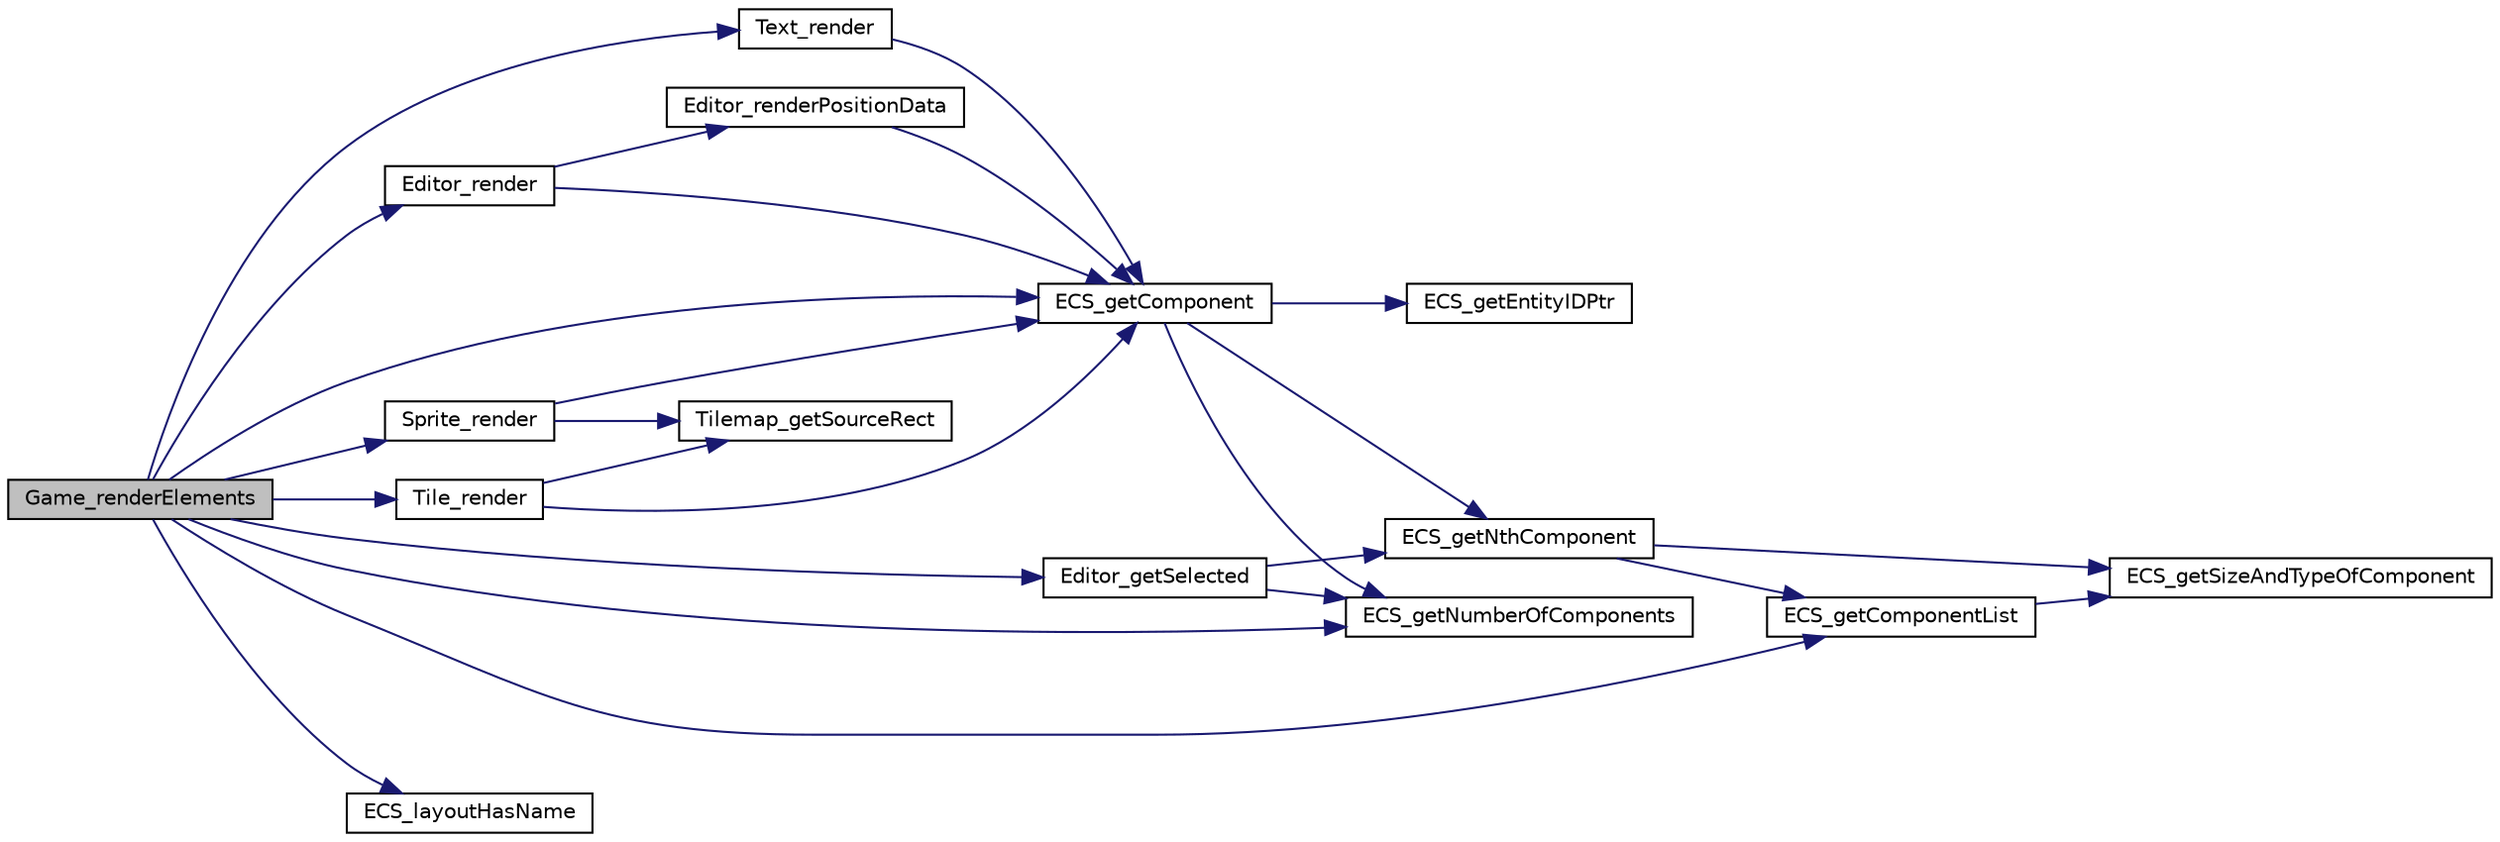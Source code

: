 digraph "Game_renderElements"
{
 // LATEX_PDF_SIZE
  edge [fontname="Helvetica",fontsize="10",labelfontname="Helvetica",labelfontsize="10"];
  node [fontname="Helvetica",fontsize="10",shape=record];
  rankdir="LR";
  Node1 [label="Game_renderElements",height=0.2,width=0.4,color="black", fillcolor="grey75", style="filled", fontcolor="black",tooltip=" "];
  Node1 -> Node2 [color="midnightblue",fontsize="10",style="solid",fontname="Helvetica"];
  Node2 [label="ECS_getComponent",height=0.2,width=0.4,color="black", fillcolor="white", style="filled",URL="$_e_c_s_8c.html#aed416a426c4e471a5203374cf03ea86f",tooltip=" "];
  Node2 -> Node3 [color="midnightblue",fontsize="10",style="solid",fontname="Helvetica"];
  Node3 [label="ECS_getEntityIDPtr",height=0.2,width=0.4,color="black", fillcolor="white", style="filled",URL="$_e_c_s_8c.html#aca802be6fd112425bb560ef0272c99d8",tooltip=" "];
  Node2 -> Node4 [color="midnightblue",fontsize="10",style="solid",fontname="Helvetica"];
  Node4 [label="ECS_getNthComponent",height=0.2,width=0.4,color="black", fillcolor="white", style="filled",URL="$_e_c_s_8c.html#a502db47e783a46764a323c04c4a4f42c",tooltip=" "];
  Node4 -> Node5 [color="midnightblue",fontsize="10",style="solid",fontname="Helvetica"];
  Node5 [label="ECS_getComponentList",height=0.2,width=0.4,color="black", fillcolor="white", style="filled",URL="$_e_c_s_8c.html#a7d1878011294407e746f9c5300cde210",tooltip=" "];
  Node5 -> Node6 [color="midnightblue",fontsize="10",style="solid",fontname="Helvetica"];
  Node6 [label="ECS_getSizeAndTypeOfComponent",height=0.2,width=0.4,color="black", fillcolor="white", style="filled",URL="$_e_c_s_8c.html#abbd0af0b96da7d9033e545d9204fd371",tooltip=" "];
  Node4 -> Node6 [color="midnightblue",fontsize="10",style="solid",fontname="Helvetica"];
  Node2 -> Node7 [color="midnightblue",fontsize="10",style="solid",fontname="Helvetica"];
  Node7 [label="ECS_getNumberOfComponents",height=0.2,width=0.4,color="black", fillcolor="white", style="filled",URL="$_e_c_s_8c.html#a631bfc25a33ae6773eb9173dc568b138",tooltip=" "];
  Node1 -> Node5 [color="midnightblue",fontsize="10",style="solid",fontname="Helvetica"];
  Node1 -> Node7 [color="midnightblue",fontsize="10",style="solid",fontname="Helvetica"];
  Node1 -> Node8 [color="midnightblue",fontsize="10",style="solid",fontname="Helvetica"];
  Node8 [label="ECS_layoutHasName",height=0.2,width=0.4,color="black", fillcolor="white", style="filled",URL="$_e_c_s_8c.html#aa0d4c1f274b10e4362d1d2425f8b661c",tooltip=" "];
  Node1 -> Node9 [color="midnightblue",fontsize="10",style="solid",fontname="Helvetica"];
  Node9 [label="Editor_getSelected",height=0.2,width=0.4,color="black", fillcolor="white", style="filled",URL="$_editor_systems_8c.html#aff7a561b811a11cb63123e08d1200fd4",tooltip=" "];
  Node9 -> Node4 [color="midnightblue",fontsize="10",style="solid",fontname="Helvetica"];
  Node9 -> Node7 [color="midnightblue",fontsize="10",style="solid",fontname="Helvetica"];
  Node1 -> Node10 [color="midnightblue",fontsize="10",style="solid",fontname="Helvetica"];
  Node10 [label="Editor_render",height=0.2,width=0.4,color="black", fillcolor="white", style="filled",URL="$_editor_systems_8c.html#a7bfec97c1f55f8265a882d023cbd4a01",tooltip=" "];
  Node10 -> Node2 [color="midnightblue",fontsize="10",style="solid",fontname="Helvetica"];
  Node10 -> Node11 [color="midnightblue",fontsize="10",style="solid",fontname="Helvetica"];
  Node11 [label="Editor_renderPositionData",height=0.2,width=0.4,color="black", fillcolor="white", style="filled",URL="$_editor_systems_8c.html#ad08e7838f6b162c92832272682e8a159",tooltip=" "];
  Node11 -> Node2 [color="midnightblue",fontsize="10",style="solid",fontname="Helvetica"];
  Node1 -> Node12 [color="midnightblue",fontsize="10",style="solid",fontname="Helvetica"];
  Node12 [label="Sprite_render",height=0.2,width=0.4,color="black", fillcolor="white", style="filled",URL="$_sprite_systems_8c.html#a7cd5ea58f13ffe26b561c7363c95468f",tooltip=" "];
  Node12 -> Node2 [color="midnightblue",fontsize="10",style="solid",fontname="Helvetica"];
  Node12 -> Node13 [color="midnightblue",fontsize="10",style="solid",fontname="Helvetica"];
  Node13 [label="Tilemap_getSourceRect",height=0.2,width=0.4,color="black", fillcolor="white", style="filled",URL="$_tilemap_8c.html#a987609327a251f6182700350b025bdfc",tooltip=" "];
  Node1 -> Node14 [color="midnightblue",fontsize="10",style="solid",fontname="Helvetica"];
  Node14 [label="Text_render",height=0.2,width=0.4,color="black", fillcolor="white", style="filled",URL="$_text_systems_8c.html#aa5104e8dce4af5629f333e88f1abdcf5",tooltip=" "];
  Node14 -> Node2 [color="midnightblue",fontsize="10",style="solid",fontname="Helvetica"];
  Node1 -> Node15 [color="midnightblue",fontsize="10",style="solid",fontname="Helvetica"];
  Node15 [label="Tile_render",height=0.2,width=0.4,color="black", fillcolor="white", style="filled",URL="$_tile_systems_8c.html#ae9c1fd008c218c79accea06526890d50",tooltip=" "];
  Node15 -> Node2 [color="midnightblue",fontsize="10",style="solid",fontname="Helvetica"];
  Node15 -> Node13 [color="midnightblue",fontsize="10",style="solid",fontname="Helvetica"];
}

